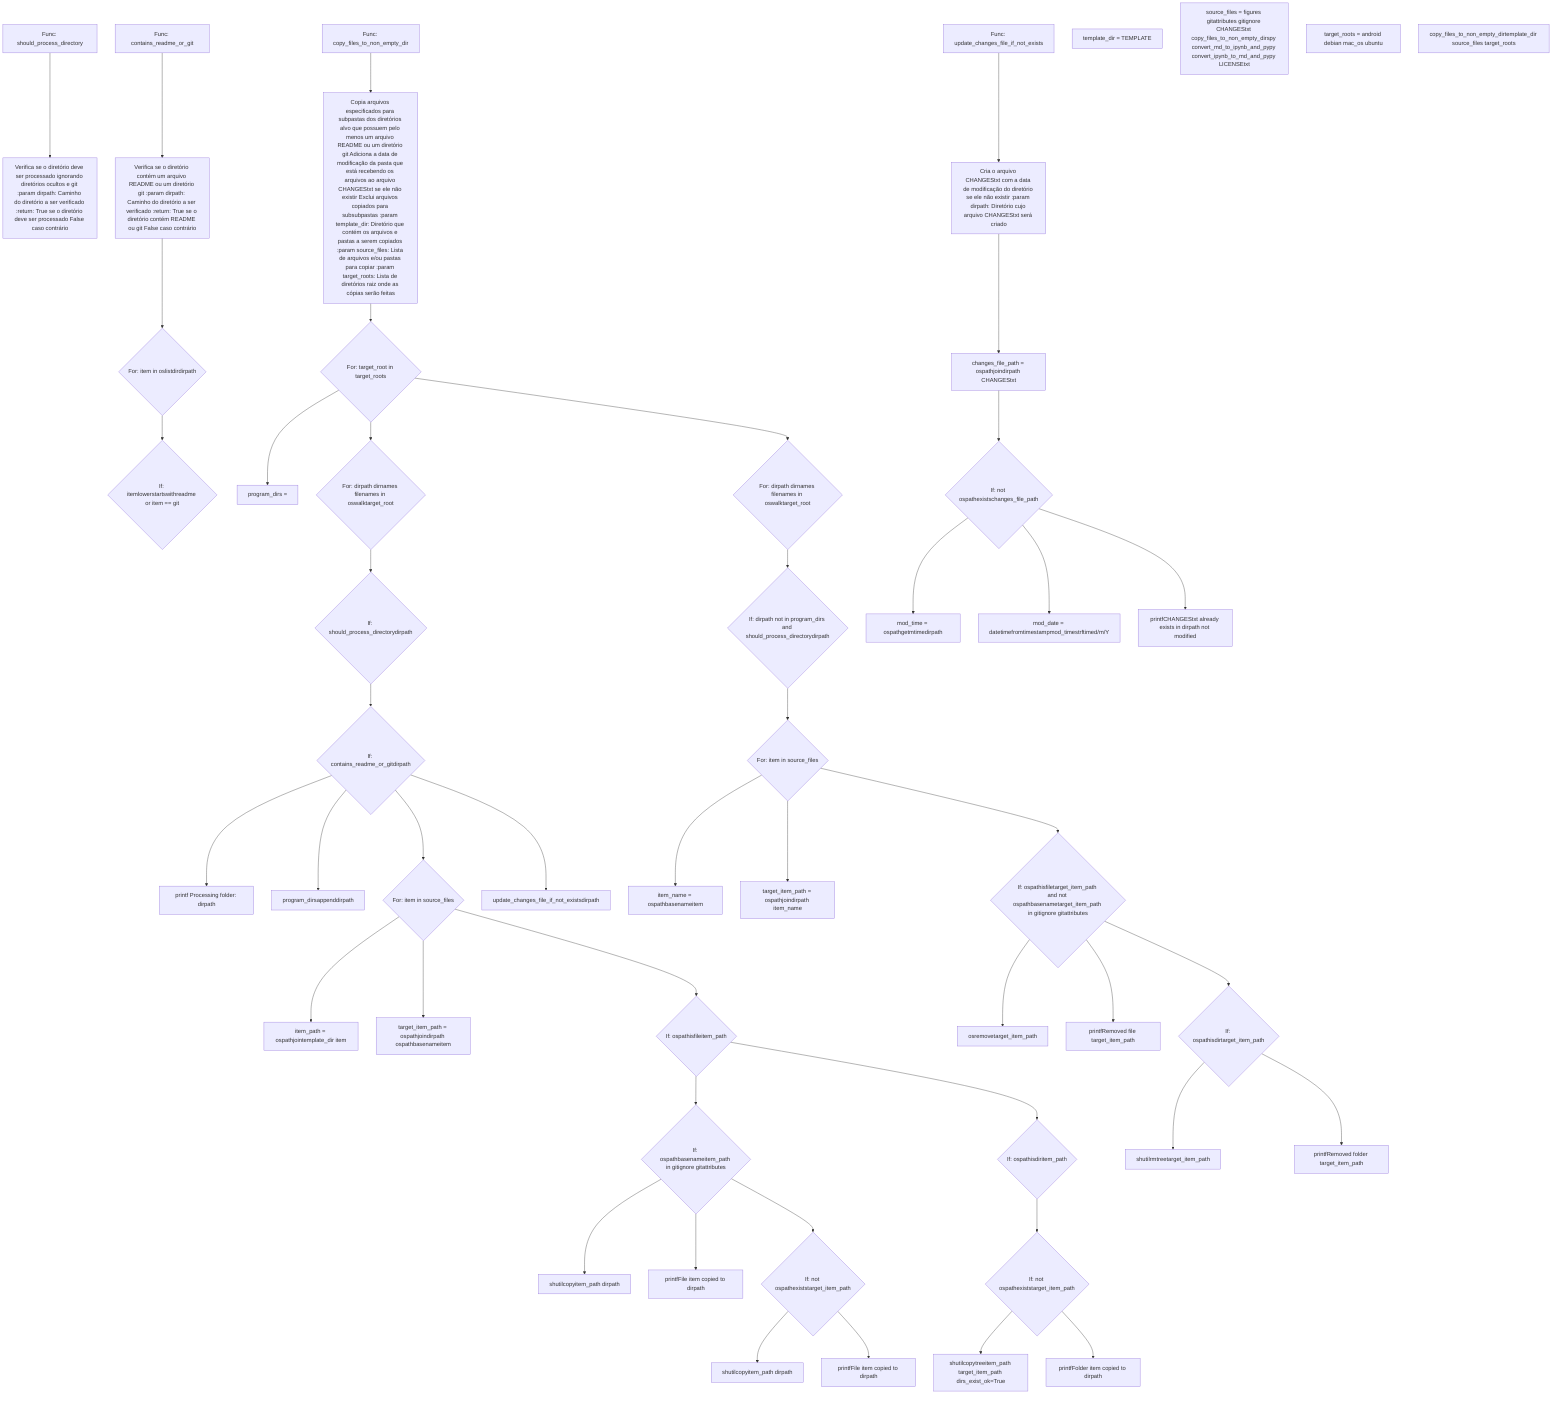 flowchart TD
n0["Func: should_process_directory"]
n1["Verifica se o diretório deve ser processado ignorando diretórios ocultos e git :param dirpath: Caminho do diretório a ser verificado :return: True se o diretório deve ser processado False caso contrário"]
n0 --> n1
n2["Func: contains_readme_or_git"]
n3["Verifica se o diretório contém um arquivo README ou um diretório git :param dirpath: Caminho do diretório a ser verificado :return: True se o diretório contém README ou git False caso contrário"]
n2 --> n3
n4{"For: item in oslistdirdirpath"}
n3 --> n4
n5{"If: itemlowerstartswithreadme or item == git"}
n4 --> n5
n6["Func: copy_files_to_non_empty_dir"]
n7["Copia arquivos especificados para subpastas dos diretórios alvo que possuem pelo menos um arquivo README ou um diretório git Adiciona a data de modificação da pasta que está recebendo os arquivos ao arquivo CHANGEStxt se ele não existir Exclui arquivos copiados para subsubpastas :param template_dir: Diretório que contém os arquivos e pastas a serem copiados :param source_files: Lista de arquivos e/ou pastas para copiar :param target_roots: Lista de diretórios raiz onde as cópias serão feitas"]
n6 --> n7
n8{"For: target_root in target_roots"}
n7 --> n8
n9["program_dirs ="]
n8 --> n9
n10{"For: dirpath dirnames filenames in oswalktarget_root"}
n8 --> n10
n11{"If: should_process_directorydirpath"}
n10 --> n11
n12{"If: contains_readme_or_gitdirpath"}
n11 --> n12
n13["printf Processing folder: dirpath"]
n12 --> n13
n14["program_dirsappenddirpath"]
n12 --> n14
n15{"For: item in source_files"}
n12 --> n15
n16["item_path = ospathjointemplate_dir item"]
n15 --> n16
n17["target_item_path = ospathjoindirpath ospathbasenameitem"]
n15 --> n17
n18{"If: ospathisfileitem_path"}
n15 --> n18
n19{"If: ospathbasenameitem_path in gitignore gitattributes"}
n18 --> n19
n20["shutilcopyitem_path dirpath"]
n19 --> n20
n21["printfFile item copied to dirpath"]
n19 --> n21
n22{"If: not ospathexiststarget_item_path"}
n19 --> n22
n23["shutilcopyitem_path dirpath"]
n22 --> n23
n24["printfFile item copied to dirpath"]
n22 --> n24
n25{"If: ospathisdiritem_path"}
n18 --> n25
n26{"If: not ospathexiststarget_item_path"}
n25 --> n26
n27["shutilcopytreeitem_path target_item_path dirs_exist_ok=True"]
n26 --> n27
n28["printfFolder item copied to dirpath"]
n26 --> n28
n29["update_changes_file_if_not_existsdirpath"]
n12 --> n29
n30{"For: dirpath dirnames filenames in oswalktarget_root"}
n8 --> n30
n31{"If: dirpath not in program_dirs and should_process_directorydirpath"}
n30 --> n31
n32{"For: item in source_files"}
n31 --> n32
n33["item_name = ospathbasenameitem"]
n32 --> n33
n34["target_item_path = ospathjoindirpath item_name"]
n32 --> n34
n35{"If: ospathisfiletarget_item_path and not ospathbasenametarget_item_path in gitignore gitattributes"}
n32 --> n35
n36["osremovetarget_item_path"]
n35 --> n36
n37["printfRemoved file target_item_path"]
n35 --> n37
n38{"If: ospathisdirtarget_item_path"}
n35 --> n38
n39["shutilrmtreetarget_item_path"]
n38 --> n39
n40["printfRemoved folder target_item_path"]
n38 --> n40
n41["Func: update_changes_file_if_not_exists"]
n42["Cria o arquivo CHANGEStxt com a data de modificação do diretório se ele não existir :param dirpath: Diretório cujo arquivo CHANGEStxt será criado"]
n41 --> n42
n43["changes_file_path = ospathjoindirpath CHANGEStxt"]
n42 --> n43
n44{"If: not ospathexistschanges_file_path"}
n43 --> n44
n45["mod_time = ospathgetmtimedirpath"]
n44 --> n45
n46["mod_date = datetimefromtimestampmod_timestrftimed/m/Y"]
n44 --> n46
n47["printfCHANGEStxt already exists in dirpath not modified"]
n44 --> n47
n48["template_dir = TEMPLATE"]
n49["source_files = figures gitattributes gitignore CHANGEStxt copy_files_to_non_empty_dirspy convert_md_to_ipynb_and_pypy convert_ipynb_to_md_and_pypy LICENSEtxt"]
n50["target_roots = android debian mac_os ubuntu"]
n51["copy_files_to_non_empty_dirtemplate_dir source_files target_roots"]